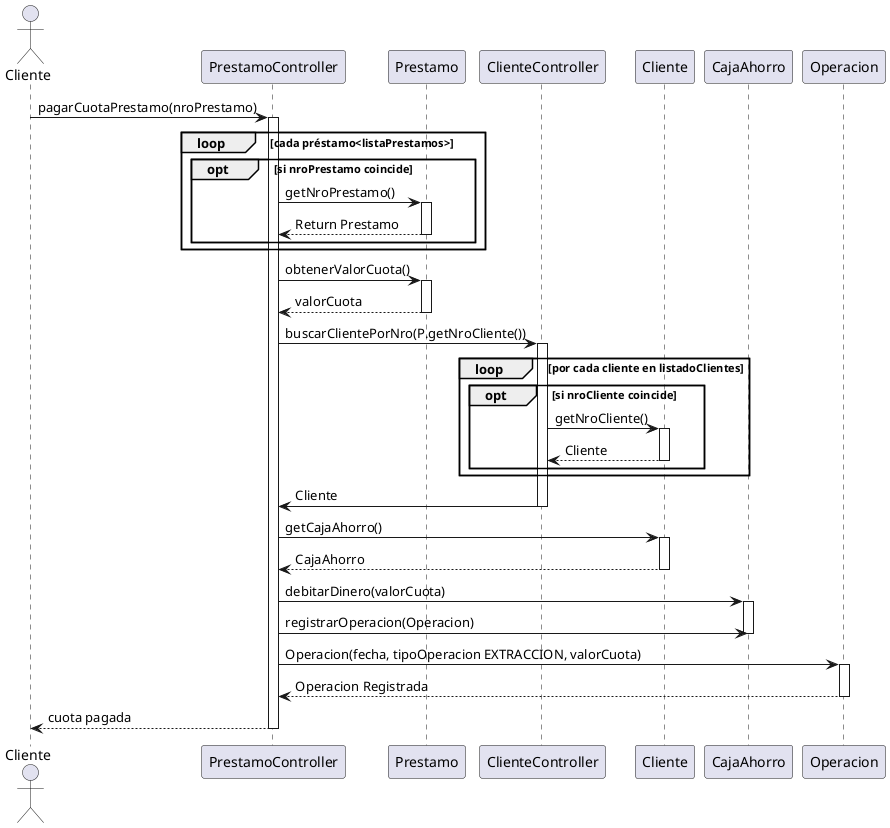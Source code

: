 @startuml
actor Cliente
participant "PrestamoController" as PC
participant "Prestamo" as P
participant "ClienteController" as CC
participant "Cliente" as C
participant "CajaAhorro" as CA
participant "Operacion" as O

Cliente -> PC: pagarCuotaPrestamo(nroPrestamo)
activate PC

' Buscar préstamo (loop y opt)
loop cada préstamo<listaPrestamos>


    opt si nroPrestamo coincide
        PC -> P: getNroPrestamo()
        activate P
        PC <-- P: Return Prestamo
        deactivate P
    end
end

' Obtener valor de la cuota
PC -> P: obtenerValorCuota()
activate P
PC <-- P: valorCuota
deactivate P

' Buscar cliente solicitante
PC -> CC: buscarClientePorNro(P.getNroCliente())
activate CC
' Buscar cliente (loop y opt)
loop por cada cliente en listadoClientes

    opt si nroCliente coincide
        CC -> C: getNroCliente()
        activate C
        CC <-- C: Cliente
        deactivate C
    end
end
CC -> PC: Cliente
deactivate CC

' Obtener caja de ahorro
PC -> C: getCajaAhorro()
activate C
C --> PC: CajaAhorro
deactivate C

' Debitar dinero
PC -> CA: debitarDinero(valorCuota)
activate CA

' Crear operación y registrar
PC -> CA: registrarOperacion(Operacion)
deactivate CA

PC -> O: Operacion(fecha, tipoOperacion EXTRACCION, valorCuota)
activate O
O --> PC: Operacion Registrada
deactivate O

PC --> Cliente: cuota pagada
deactivate PC
@enduml